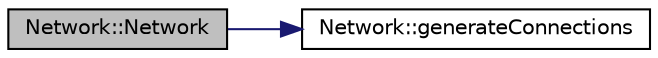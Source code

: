 digraph "Network::Network"
{
  edge [fontname="Helvetica",fontsize="10",labelfontname="Helvetica",labelfontsize="10"];
  node [fontname="Helvetica",fontsize="10",shape=record];
  rankdir="LR";
  Node0 [label="Network::Network",height=0.2,width=0.4,color="black", fillcolor="grey75", style="filled", fontcolor="black"];
  Node0 -> Node1 [color="midnightblue",fontsize="10",style="solid",fontname="Helvetica"];
  Node1 [label="Network::generateConnections",height=0.2,width=0.4,color="black", fillcolor="white", style="filled",URL="$class_network.html#a71d33c6e8b521a6947258364955d4a5f",tooltip="generates connections for entire simulation "];
}
